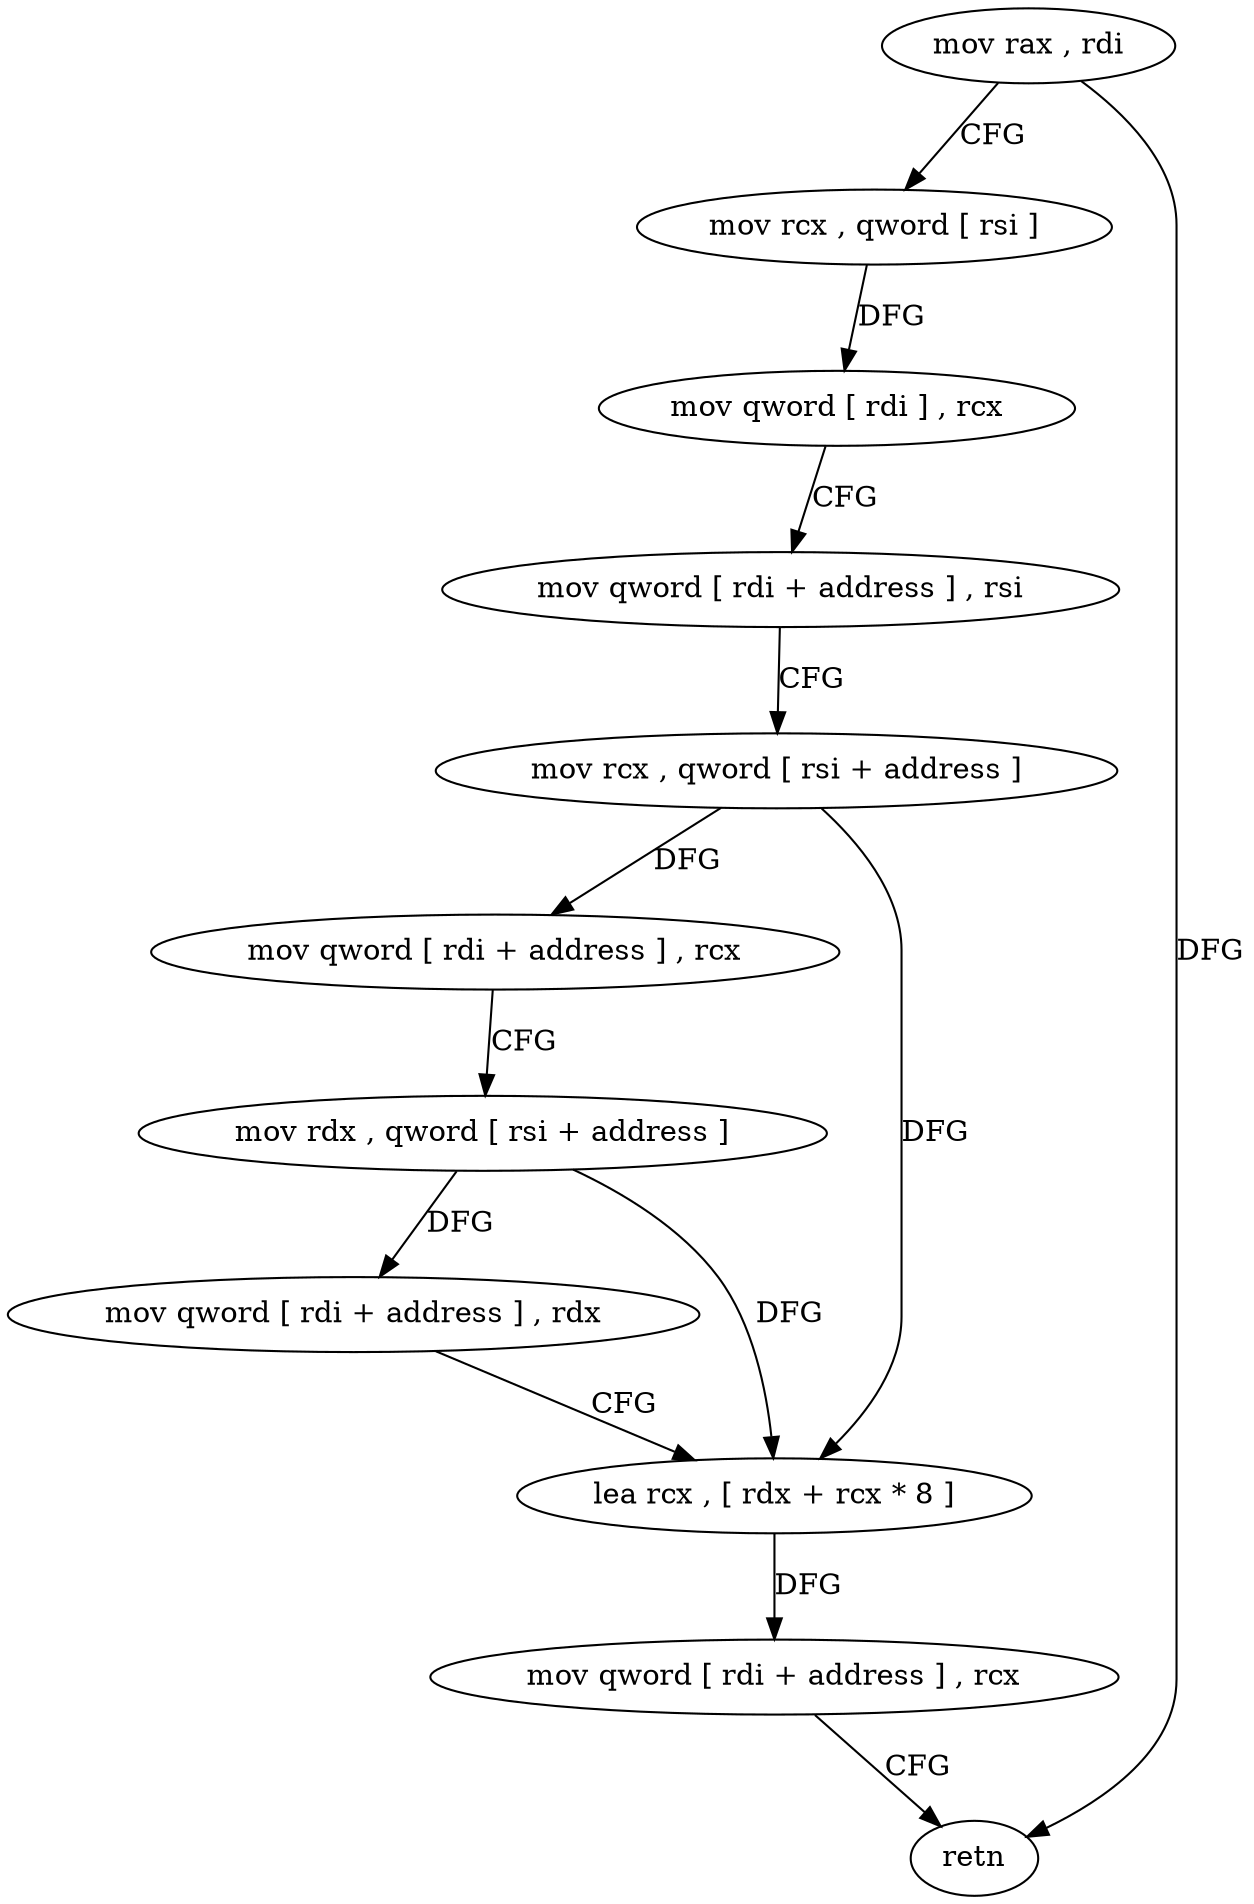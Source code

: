 digraph "func" {
"149984" [label = "mov rax , rdi" ]
"149987" [label = "mov rcx , qword [ rsi ]" ]
"149990" [label = "mov qword [ rdi ] , rcx" ]
"149993" [label = "mov qword [ rdi + address ] , rsi" ]
"149997" [label = "mov rcx , qword [ rsi + address ]" ]
"150001" [label = "mov qword [ rdi + address ] , rcx" ]
"150005" [label = "mov rdx , qword [ rsi + address ]" ]
"150009" [label = "mov qword [ rdi + address ] , rdx" ]
"150013" [label = "lea rcx , [ rdx + rcx * 8 ]" ]
"150017" [label = "mov qword [ rdi + address ] , rcx" ]
"150021" [label = "retn" ]
"149984" -> "149987" [ label = "CFG" ]
"149984" -> "150021" [ label = "DFG" ]
"149987" -> "149990" [ label = "DFG" ]
"149990" -> "149993" [ label = "CFG" ]
"149993" -> "149997" [ label = "CFG" ]
"149997" -> "150001" [ label = "DFG" ]
"149997" -> "150013" [ label = "DFG" ]
"150001" -> "150005" [ label = "CFG" ]
"150005" -> "150009" [ label = "DFG" ]
"150005" -> "150013" [ label = "DFG" ]
"150009" -> "150013" [ label = "CFG" ]
"150013" -> "150017" [ label = "DFG" ]
"150017" -> "150021" [ label = "CFG" ]
}
